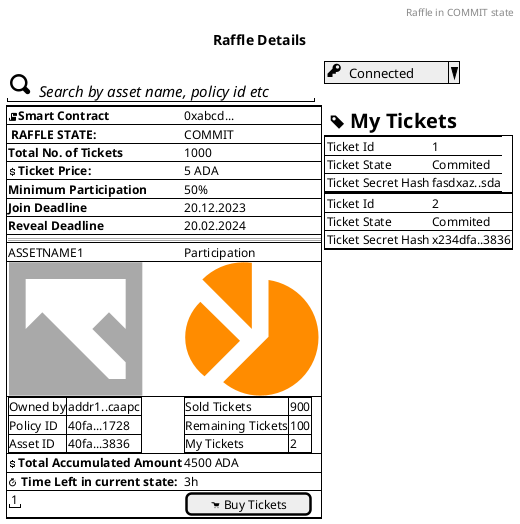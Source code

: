 
@startsalt COMMIT
title "Raffle Details"
header "Raffle in COMMIT state"
    {
        "<size:30><&magnifying-glass> <size:15><i>Search by asset name, policy id etc"  | {
            ^<size:20><&key><size:13>  Connected  ^
        }
        {+
            {-
                <&script><b>Smart Contract              | 0xabcd...                
                <b> RAFFLE STATE:                      | COMMIT
                <b>Total No. of Tickets                | 1000
                <&dollar><b>Ticket Price:              | 5 ADA
                <b>Minimum Participation               | 50%
                <b>Join Deadline                 | 20.12.2023
                <b>Reveal Deadline               | 20.02.2024
                == | ==
                ASSETNAME1 | Participation
                <size:200><color:darkgray><&image>   | <size:200><color:darkorange><&pie-chart> 
                {# 
                Owned by  | addr1..caapc
                Policy ID | 40fa...1728
                Asset ID  | 40fa...3836
                }  
                     {#
                    Sold Tickets                  | 900
                    Remaining Tickets             | 100
                    My Tickets                    | 2
                }
                

                <&dollar><b>Total Accumulated Amount               |  4500 ADA 
                <&timer><b> Time Left in current state:                  | 3h
                "1"                                       |[<&cart> Buy Tickets ]

            }

        } | {  <size:20><b> <&tag> My Tickets 
            {#
         {-
            Ticket Id   |  1
            Ticket State | Commited
            Ticket Secret Hash | fasdxaz..sda

        }
        {-
            Ticket Id   |  2
            Ticket State | Commited
            Ticket Secret Hash | x234dfa..3836
        } 
        }
        }

    }
    @endsalt


